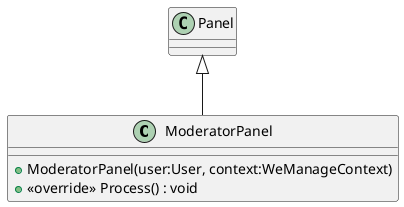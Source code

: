 @startuml
class ModeratorPanel {
    + ModeratorPanel(user:User, context:WeManageContext)
    + <<override>> Process() : void
}
Panel <|-- ModeratorPanel
@enduml

